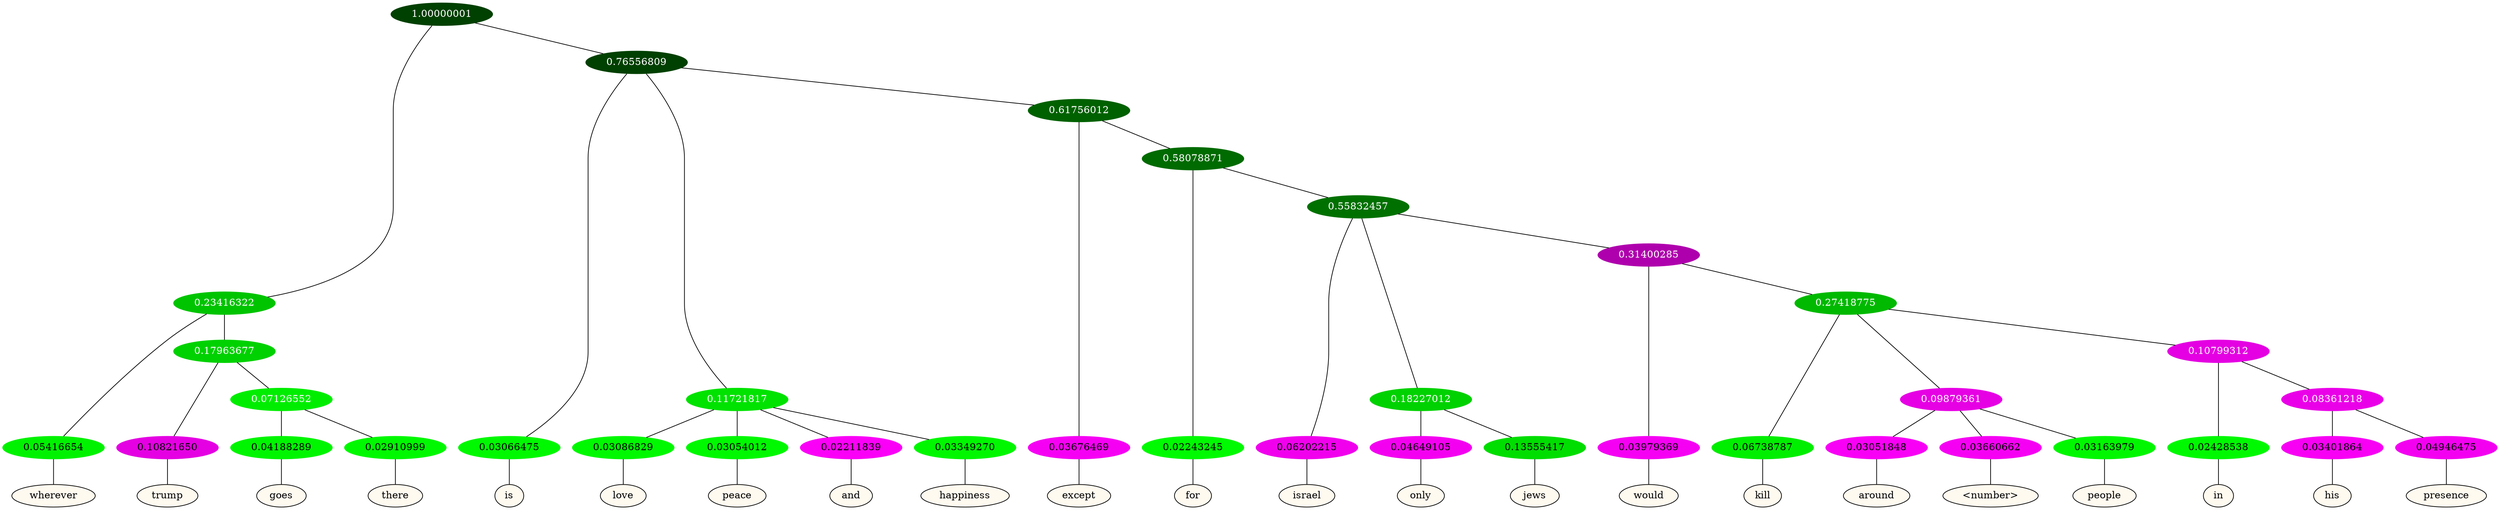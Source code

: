 graph {
	node [format=png height=0.15 nodesep=0.001 ordering=out overlap=prism overlap_scaling=0.01 ranksep=0.001 ratio=0.2 style=filled width=0.15]
	{
		rank=same
		a_w_3 [label=wherever color=black fillcolor=floralwhite style="filled,solid"]
		a_w_8 [label=trump color=black fillcolor=floralwhite style="filled,solid"]
		a_w_16 [label=goes color=black fillcolor=floralwhite style="filled,solid"]
		a_w_17 [label=there color=black fillcolor=floralwhite style="filled,solid"]
		a_w_5 [label=is color=black fillcolor=floralwhite style="filled,solid"]
		a_w_10 [label=love color=black fillcolor=floralwhite style="filled,solid"]
		a_w_11 [label=peace color=black fillcolor=floralwhite style="filled,solid"]
		a_w_12 [label=and color=black fillcolor=floralwhite style="filled,solid"]
		a_w_13 [label=happiness color=black fillcolor=floralwhite style="filled,solid"]
		a_w_14 [label=except color=black fillcolor=floralwhite style="filled,solid"]
		a_w_18 [label=for color=black fillcolor=floralwhite style="filled,solid"]
		a_w_20 [label=israel color=black fillcolor=floralwhite style="filled,solid"]
		a_w_23 [label=only color=black fillcolor=floralwhite style="filled,solid"]
		a_w_24 [label=jews color=black fillcolor=floralwhite style="filled,solid"]
		a_w_25 [label=would color=black fillcolor=floralwhite style="filled,solid"]
		a_w_27 [label=kill color=black fillcolor=floralwhite style="filled,solid"]
		a_w_30 [label=around color=black fillcolor=floralwhite style="filled,solid"]
		a_w_31 [label="\<number\>" color=black fillcolor=floralwhite style="filled,solid"]
		a_w_32 [label=people color=black fillcolor=floralwhite style="filled,solid"]
		a_w_33 [label=in color=black fillcolor=floralwhite style="filled,solid"]
		a_w_35 [label=his color=black fillcolor=floralwhite style="filled,solid"]
		a_w_36 [label=presence color=black fillcolor=floralwhite style="filled,solid"]
	}
	a_n_3 -- a_w_3
	a_n_8 -- a_w_8
	a_n_16 -- a_w_16
	a_n_17 -- a_w_17
	a_n_5 -- a_w_5
	a_n_10 -- a_w_10
	a_n_11 -- a_w_11
	a_n_12 -- a_w_12
	a_n_13 -- a_w_13
	a_n_14 -- a_w_14
	a_n_18 -- a_w_18
	a_n_20 -- a_w_20
	a_n_23 -- a_w_23
	a_n_24 -- a_w_24
	a_n_25 -- a_w_25
	a_n_27 -- a_w_27
	a_n_30 -- a_w_30
	a_n_31 -- a_w_31
	a_n_32 -- a_w_32
	a_n_33 -- a_w_33
	a_n_35 -- a_w_35
	a_n_36 -- a_w_36
	{
		rank=same
		a_n_3 [label=0.05416654 color="0.334 1.000 0.946" fontcolor=black]
		a_n_8 [label=0.10821650 color="0.835 1.000 0.892" fontcolor=black]
		a_n_16 [label=0.04188289 color="0.334 1.000 0.958" fontcolor=black]
		a_n_17 [label=0.02910999 color="0.334 1.000 0.971" fontcolor=black]
		a_n_5 [label=0.03066475 color="0.334 1.000 0.969" fontcolor=black]
		a_n_10 [label=0.03086829 color="0.334 1.000 0.969" fontcolor=black]
		a_n_11 [label=0.03054012 color="0.334 1.000 0.969" fontcolor=black]
		a_n_12 [label=0.02211839 color="0.835 1.000 0.978" fontcolor=black]
		a_n_13 [label=0.03349270 color="0.334 1.000 0.967" fontcolor=black]
		a_n_14 [label=0.03676469 color="0.835 1.000 0.963" fontcolor=black]
		a_n_18 [label=0.02243245 color="0.334 1.000 0.978" fontcolor=black]
		a_n_20 [label=0.06202215 color="0.835 1.000 0.938" fontcolor=black]
		a_n_23 [label=0.04649105 color="0.835 1.000 0.954" fontcolor=black]
		a_n_24 [label=0.13555417 color="0.334 1.000 0.864" fontcolor=black]
		a_n_25 [label=0.03979369 color="0.835 1.000 0.960" fontcolor=black]
		a_n_27 [label=0.06738787 color="0.334 1.000 0.933" fontcolor=black]
		a_n_30 [label=0.03051848 color="0.835 1.000 0.969" fontcolor=black]
		a_n_31 [label=0.03660662 color="0.835 1.000 0.963" fontcolor=black]
		a_n_32 [label=0.03163979 color="0.334 1.000 0.968" fontcolor=black]
		a_n_33 [label=0.02428538 color="0.334 1.000 0.976" fontcolor=black]
		a_n_35 [label=0.03401864 color="0.835 1.000 0.966" fontcolor=black]
		a_n_36 [label=0.04946475 color="0.835 1.000 0.951" fontcolor=black]
	}
	a_n_0 [label=1.00000001 color="0.334 1.000 0.250" fontcolor=grey99]
	a_n_1 [label=0.23416322 color="0.334 1.000 0.766" fontcolor=grey99]
	a_n_0 -- a_n_1
	a_n_2 [label=0.76556809 color="0.334 1.000 0.250" fontcolor=grey99]
	a_n_0 -- a_n_2
	a_n_1 -- a_n_3
	a_n_4 [label=0.17963677 color="0.334 1.000 0.820" fontcolor=grey99]
	a_n_1 -- a_n_4
	a_n_2 -- a_n_5
	a_n_6 [label=0.11721817 color="0.334 1.000 0.883" fontcolor=grey99]
	a_n_2 -- a_n_6
	a_n_7 [label=0.61756012 color="0.334 1.000 0.382" fontcolor=grey99]
	a_n_2 -- a_n_7
	a_n_4 -- a_n_8
	a_n_9 [label=0.07126552 color="0.334 1.000 0.929" fontcolor=grey99]
	a_n_4 -- a_n_9
	a_n_6 -- a_n_10
	a_n_6 -- a_n_11
	a_n_6 -- a_n_12
	a_n_6 -- a_n_13
	a_n_7 -- a_n_14
	a_n_15 [label=0.58078871 color="0.334 1.000 0.419" fontcolor=grey99]
	a_n_7 -- a_n_15
	a_n_9 -- a_n_16
	a_n_9 -- a_n_17
	a_n_15 -- a_n_18
	a_n_19 [label=0.55832457 color="0.334 1.000 0.442" fontcolor=grey99]
	a_n_15 -- a_n_19
	a_n_19 -- a_n_20
	a_n_21 [label=0.18227012 color="0.334 1.000 0.818" fontcolor=grey99]
	a_n_19 -- a_n_21
	a_n_22 [label=0.31400285 color="0.835 1.000 0.686" fontcolor=grey99]
	a_n_19 -- a_n_22
	a_n_21 -- a_n_23
	a_n_21 -- a_n_24
	a_n_22 -- a_n_25
	a_n_26 [label=0.27418775 color="0.334 1.000 0.726" fontcolor=grey99]
	a_n_22 -- a_n_26
	a_n_26 -- a_n_27
	a_n_28 [label=0.09879361 color="0.835 1.000 0.901" fontcolor=grey99]
	a_n_26 -- a_n_28
	a_n_29 [label=0.10799312 color="0.835 1.000 0.892" fontcolor=grey99]
	a_n_26 -- a_n_29
	a_n_28 -- a_n_30
	a_n_28 -- a_n_31
	a_n_28 -- a_n_32
	a_n_29 -- a_n_33
	a_n_34 [label=0.08361218 color="0.835 1.000 0.916" fontcolor=grey99]
	a_n_29 -- a_n_34
	a_n_34 -- a_n_35
	a_n_34 -- a_n_36
}
